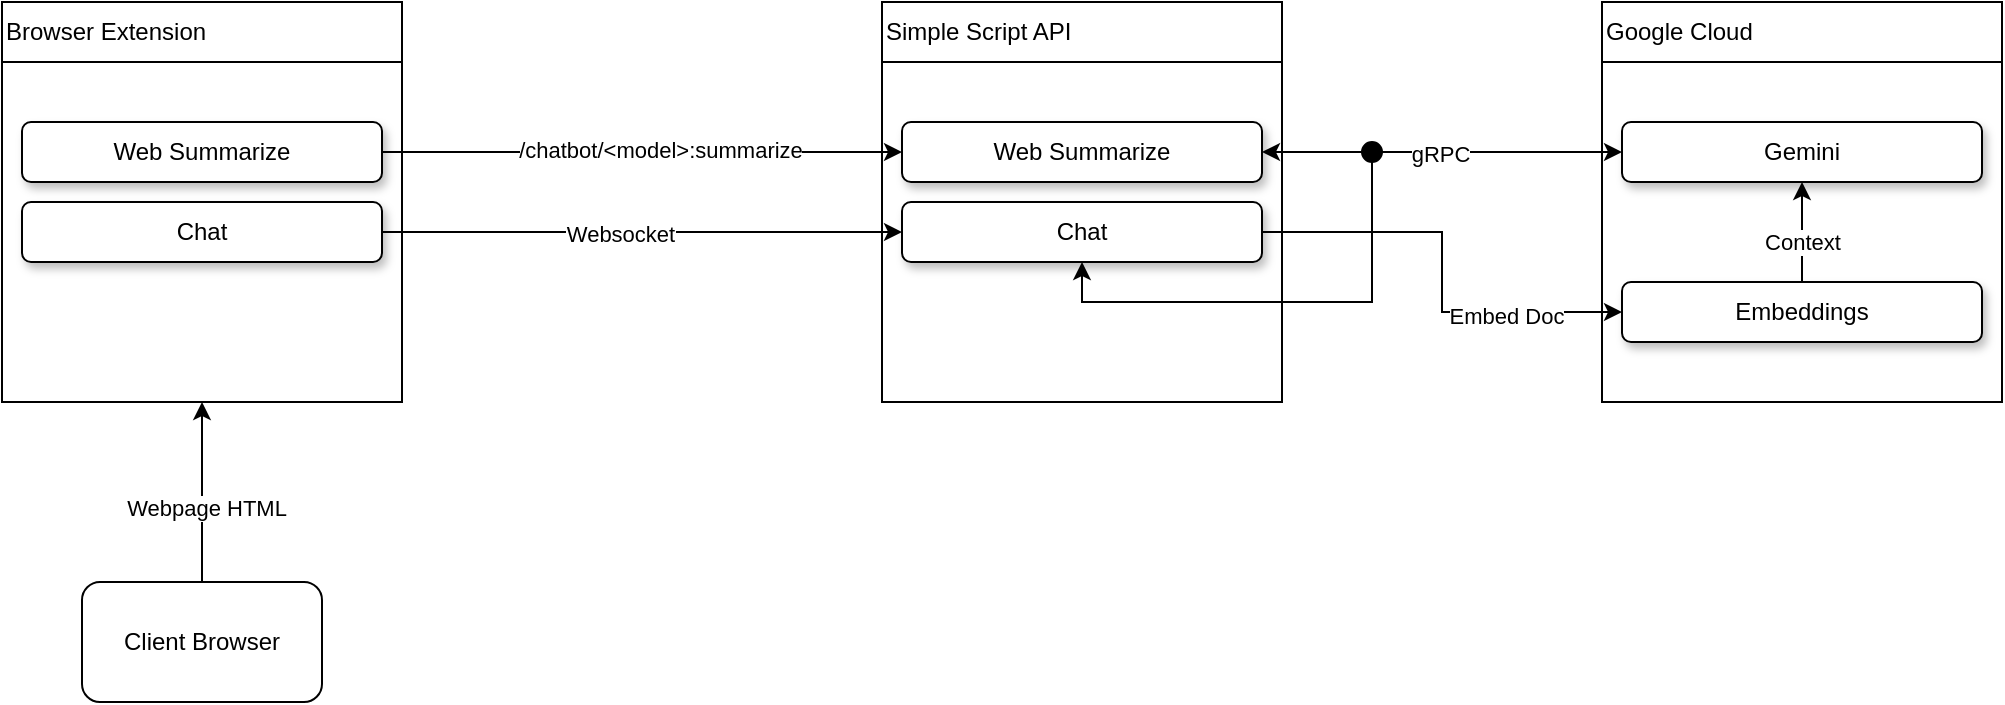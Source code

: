 <mxfile version="24.2.2" type="device">
  <diagram name="MVP Diagram" id="QGUymX_L18p_hUsMqQyJ">
    <mxGraphModel dx="1185" dy="605" grid="1" gridSize="10" guides="1" tooltips="1" connect="1" arrows="1" fold="1" page="1" pageScale="1" pageWidth="850" pageHeight="1100" math="0" shadow="0">
      <root>
        <mxCell id="0" />
        <mxCell id="1" parent="0" />
        <mxCell id="NcB8pCQ65t_ctHMp_CGm-4" value="" style="group" vertex="1" connectable="0" parent="1">
          <mxGeometry x="160" y="520" width="120" height="60" as="geometry" />
        </mxCell>
        <mxCell id="NcB8pCQ65t_ctHMp_CGm-2" value="" style="rounded=1;whiteSpace=wrap;html=1;" vertex="1" parent="NcB8pCQ65t_ctHMp_CGm-4">
          <mxGeometry width="120" height="60" as="geometry" />
        </mxCell>
        <mxCell id="NcB8pCQ65t_ctHMp_CGm-3" value="Client Browser" style="text;html=1;align=center;verticalAlign=middle;whiteSpace=wrap;rounded=0;" vertex="1" parent="NcB8pCQ65t_ctHMp_CGm-4">
          <mxGeometry y="15" width="120" height="30" as="geometry" />
        </mxCell>
        <mxCell id="NcB8pCQ65t_ctHMp_CGm-8" value="" style="whiteSpace=wrap;html=1;aspect=fixed;" vertex="1" parent="1">
          <mxGeometry x="120" y="230" width="200" height="200" as="geometry" />
        </mxCell>
        <mxCell id="NcB8pCQ65t_ctHMp_CGm-11" style="edgeStyle=orthogonalEdgeStyle;rounded=0;orthogonalLoop=1;jettySize=auto;html=1;" edge="1" parent="1" source="NcB8pCQ65t_ctHMp_CGm-2" target="NcB8pCQ65t_ctHMp_CGm-8">
          <mxGeometry relative="1" as="geometry" />
        </mxCell>
        <mxCell id="NcB8pCQ65t_ctHMp_CGm-21" value="Webpage HTML" style="edgeLabel;html=1;align=center;verticalAlign=middle;resizable=0;points=[];" vertex="1" connectable="0" parent="NcB8pCQ65t_ctHMp_CGm-11">
          <mxGeometry x="-0.181" y="-2" relative="1" as="geometry">
            <mxPoint as="offset" />
          </mxGeometry>
        </mxCell>
        <mxCell id="NcB8pCQ65t_ctHMp_CGm-12" value="Browser Extension" style="text;html=1;align=left;verticalAlign=middle;whiteSpace=wrap;rounded=0;perimeterSpacing=0;strokeColor=default;" vertex="1" parent="1">
          <mxGeometry x="120" y="230" width="200" height="30" as="geometry" />
        </mxCell>
        <mxCell id="NcB8pCQ65t_ctHMp_CGm-18" value="" style="group;shadow=0;" vertex="1" connectable="0" parent="1">
          <mxGeometry x="130" y="330" width="180" height="30" as="geometry" />
        </mxCell>
        <mxCell id="NcB8pCQ65t_ctHMp_CGm-19" value="" style="rounded=1;whiteSpace=wrap;html=1;shadow=1;" vertex="1" parent="NcB8pCQ65t_ctHMp_CGm-18">
          <mxGeometry width="180" height="30" as="geometry" />
        </mxCell>
        <mxCell id="NcB8pCQ65t_ctHMp_CGm-20" value="Chat" style="text;html=1;align=center;verticalAlign=middle;whiteSpace=wrap;rounded=0;" vertex="1" parent="NcB8pCQ65t_ctHMp_CGm-18">
          <mxGeometry y="7.5" width="180" height="15" as="geometry" />
        </mxCell>
        <mxCell id="NcB8pCQ65t_ctHMp_CGm-25" value="" style="group" vertex="1" connectable="0" parent="1">
          <mxGeometry x="130" y="290" width="180" height="30" as="geometry" />
        </mxCell>
        <mxCell id="NcB8pCQ65t_ctHMp_CGm-26" value="" style="rounded=1;whiteSpace=wrap;html=1;shadow=1;" vertex="1" parent="NcB8pCQ65t_ctHMp_CGm-25">
          <mxGeometry width="180" height="30" as="geometry" />
        </mxCell>
        <mxCell id="NcB8pCQ65t_ctHMp_CGm-27" value="Web Summarize" style="text;html=1;align=center;verticalAlign=middle;whiteSpace=wrap;rounded=0;" vertex="1" parent="NcB8pCQ65t_ctHMp_CGm-25">
          <mxGeometry y="7.5" width="180" height="15" as="geometry" />
        </mxCell>
        <mxCell id="NcB8pCQ65t_ctHMp_CGm-38" value="" style="group" vertex="1" connectable="0" parent="1">
          <mxGeometry x="560" y="230" width="200" height="200" as="geometry" />
        </mxCell>
        <mxCell id="NcB8pCQ65t_ctHMp_CGm-30" value="" style="whiteSpace=wrap;html=1;aspect=fixed;" vertex="1" parent="NcB8pCQ65t_ctHMp_CGm-38">
          <mxGeometry width="200" height="200" as="geometry" />
        </mxCell>
        <mxCell id="NcB8pCQ65t_ctHMp_CGm-31" value="Simple Script API" style="text;html=1;align=left;verticalAlign=middle;whiteSpace=wrap;rounded=0;perimeterSpacing=0;strokeColor=default;" vertex="1" parent="NcB8pCQ65t_ctHMp_CGm-38">
          <mxGeometry width="200" height="30" as="geometry" />
        </mxCell>
        <mxCell id="NcB8pCQ65t_ctHMp_CGm-32" value="" style="group" vertex="1" connectable="0" parent="NcB8pCQ65t_ctHMp_CGm-38">
          <mxGeometry x="10" y="60" width="180" height="30" as="geometry" />
        </mxCell>
        <mxCell id="NcB8pCQ65t_ctHMp_CGm-33" value="" style="rounded=1;whiteSpace=wrap;html=1;shadow=1;" vertex="1" parent="NcB8pCQ65t_ctHMp_CGm-32">
          <mxGeometry width="180" height="30" as="geometry" />
        </mxCell>
        <mxCell id="NcB8pCQ65t_ctHMp_CGm-34" value="Web Summarize" style="text;html=1;align=center;verticalAlign=middle;whiteSpace=wrap;rounded=0;" vertex="1" parent="NcB8pCQ65t_ctHMp_CGm-32">
          <mxGeometry y="7.5" width="180" height="15" as="geometry" />
        </mxCell>
        <mxCell id="NcB8pCQ65t_ctHMp_CGm-39" style="edgeStyle=orthogonalEdgeStyle;rounded=0;orthogonalLoop=1;jettySize=auto;html=1;entryX=0;entryY=0.5;entryDx=0;entryDy=0;" edge="1" parent="1" source="NcB8pCQ65t_ctHMp_CGm-27" target="NcB8pCQ65t_ctHMp_CGm-34">
          <mxGeometry relative="1" as="geometry" />
        </mxCell>
        <mxCell id="NcB8pCQ65t_ctHMp_CGm-40" value="/chatbot/&amp;lt;model&amp;gt;:summarize" style="edgeLabel;html=1;align=center;verticalAlign=middle;resizable=0;points=[];" vertex="1" connectable="0" parent="NcB8pCQ65t_ctHMp_CGm-39">
          <mxGeometry x="0.07" y="1" relative="1" as="geometry">
            <mxPoint as="offset" />
          </mxGeometry>
        </mxCell>
        <mxCell id="NcB8pCQ65t_ctHMp_CGm-42" value="" style="group" vertex="1" connectable="0" parent="1">
          <mxGeometry x="920" y="230" width="200" height="200" as="geometry" />
        </mxCell>
        <mxCell id="NcB8pCQ65t_ctHMp_CGm-43" value="" style="whiteSpace=wrap;html=1;aspect=fixed;" vertex="1" parent="NcB8pCQ65t_ctHMp_CGm-42">
          <mxGeometry width="200" height="200" as="geometry" />
        </mxCell>
        <mxCell id="NcB8pCQ65t_ctHMp_CGm-44" value="Google Cloud" style="text;html=1;align=left;verticalAlign=middle;whiteSpace=wrap;rounded=0;perimeterSpacing=0;strokeColor=default;" vertex="1" parent="NcB8pCQ65t_ctHMp_CGm-42">
          <mxGeometry width="200" height="30" as="geometry" />
        </mxCell>
        <mxCell id="NcB8pCQ65t_ctHMp_CGm-45" value="" style="group" vertex="1" connectable="0" parent="NcB8pCQ65t_ctHMp_CGm-42">
          <mxGeometry x="10" y="60" width="180" height="30" as="geometry" />
        </mxCell>
        <mxCell id="NcB8pCQ65t_ctHMp_CGm-46" value="" style="rounded=1;whiteSpace=wrap;html=1;shadow=1;" vertex="1" parent="NcB8pCQ65t_ctHMp_CGm-45">
          <mxGeometry width="180" height="30" as="geometry" />
        </mxCell>
        <mxCell id="NcB8pCQ65t_ctHMp_CGm-47" value="Gemini" style="text;html=1;align=center;verticalAlign=middle;whiteSpace=wrap;rounded=0;" vertex="1" parent="NcB8pCQ65t_ctHMp_CGm-45">
          <mxGeometry y="7.5" width="180" height="15" as="geometry" />
        </mxCell>
        <mxCell id="NcB8pCQ65t_ctHMp_CGm-53" value="" style="group" vertex="1" connectable="0" parent="NcB8pCQ65t_ctHMp_CGm-42">
          <mxGeometry x="10" y="140" width="180" height="30" as="geometry" />
        </mxCell>
        <mxCell id="NcB8pCQ65t_ctHMp_CGm-54" value="" style="rounded=1;whiteSpace=wrap;html=1;shadow=1;" vertex="1" parent="NcB8pCQ65t_ctHMp_CGm-53">
          <mxGeometry width="180" height="30" as="geometry" />
        </mxCell>
        <mxCell id="NcB8pCQ65t_ctHMp_CGm-58" value="Embeddings" style="text;html=1;align=center;verticalAlign=middle;whiteSpace=wrap;rounded=0;" vertex="1" parent="NcB8pCQ65t_ctHMp_CGm-53">
          <mxGeometry y="7.5" width="180" height="15" as="geometry" />
        </mxCell>
        <mxCell id="NcB8pCQ65t_ctHMp_CGm-60" style="edgeStyle=orthogonalEdgeStyle;rounded=0;orthogonalLoop=1;jettySize=auto;html=1;entryX=0.5;entryY=1;entryDx=0;entryDy=0;" edge="1" parent="NcB8pCQ65t_ctHMp_CGm-42" source="NcB8pCQ65t_ctHMp_CGm-54" target="NcB8pCQ65t_ctHMp_CGm-46">
          <mxGeometry relative="1" as="geometry" />
        </mxCell>
        <mxCell id="NcB8pCQ65t_ctHMp_CGm-61" value="Context" style="edgeLabel;html=1;align=center;verticalAlign=middle;resizable=0;points=[];" vertex="1" connectable="0" parent="NcB8pCQ65t_ctHMp_CGm-60">
          <mxGeometry x="-0.173" relative="1" as="geometry">
            <mxPoint as="offset" />
          </mxGeometry>
        </mxCell>
        <mxCell id="NcB8pCQ65t_ctHMp_CGm-50" value="" style="group;shadow=0;" vertex="1" connectable="0" parent="1">
          <mxGeometry x="570" y="330" width="180" height="30" as="geometry" />
        </mxCell>
        <mxCell id="NcB8pCQ65t_ctHMp_CGm-51" value="" style="rounded=1;whiteSpace=wrap;html=1;shadow=1;" vertex="1" parent="NcB8pCQ65t_ctHMp_CGm-50">
          <mxGeometry width="180" height="30" as="geometry" />
        </mxCell>
        <mxCell id="NcB8pCQ65t_ctHMp_CGm-52" value="Chat" style="text;html=1;align=center;verticalAlign=middle;whiteSpace=wrap;rounded=0;" vertex="1" parent="NcB8pCQ65t_ctHMp_CGm-50">
          <mxGeometry y="7.5" width="180" height="15" as="geometry" />
        </mxCell>
        <mxCell id="NcB8pCQ65t_ctHMp_CGm-63" style="edgeStyle=orthogonalEdgeStyle;rounded=0;orthogonalLoop=1;jettySize=auto;html=1;entryX=0;entryY=0.5;entryDx=0;entryDy=0;" edge="1" parent="1" source="NcB8pCQ65t_ctHMp_CGm-52" target="NcB8pCQ65t_ctHMp_CGm-58">
          <mxGeometry relative="1" as="geometry" />
        </mxCell>
        <mxCell id="NcB8pCQ65t_ctHMp_CGm-64" value="Embed Doc" style="edgeLabel;html=1;align=center;verticalAlign=middle;resizable=0;points=[];" vertex="1" connectable="0" parent="NcB8pCQ65t_ctHMp_CGm-63">
          <mxGeometry x="0.473" y="-2" relative="1" as="geometry">
            <mxPoint as="offset" />
          </mxGeometry>
        </mxCell>
        <mxCell id="NcB8pCQ65t_ctHMp_CGm-72" style="edgeStyle=orthogonalEdgeStyle;rounded=0;orthogonalLoop=1;jettySize=auto;html=1;exitX=0.5;exitY=1;exitDx=0;exitDy=0;entryX=0.5;entryY=1;entryDx=0;entryDy=0;" edge="1" parent="1" source="NcB8pCQ65t_ctHMp_CGm-65" target="NcB8pCQ65t_ctHMp_CGm-51">
          <mxGeometry relative="1" as="geometry" />
        </mxCell>
        <mxCell id="NcB8pCQ65t_ctHMp_CGm-65" value="" style="ellipse;whiteSpace=wrap;html=1;aspect=fixed;fillColor=#000000;" vertex="1" parent="1">
          <mxGeometry x="800" y="300" width="10" height="10" as="geometry" />
        </mxCell>
        <mxCell id="NcB8pCQ65t_ctHMp_CGm-71" style="edgeStyle=orthogonalEdgeStyle;rounded=0;orthogonalLoop=1;jettySize=auto;html=1;entryX=1;entryY=0.5;entryDx=0;entryDy=0;startArrow=classic;startFill=1;" edge="1" parent="1" source="NcB8pCQ65t_ctHMp_CGm-46" target="NcB8pCQ65t_ctHMp_CGm-34">
          <mxGeometry relative="1" as="geometry" />
        </mxCell>
        <mxCell id="NcB8pCQ65t_ctHMp_CGm-73" value="gRPC" style="edgeLabel;html=1;align=center;verticalAlign=middle;resizable=0;points=[];" vertex="1" connectable="0" parent="NcB8pCQ65t_ctHMp_CGm-71">
          <mxGeometry x="0.018" y="1" relative="1" as="geometry">
            <mxPoint as="offset" />
          </mxGeometry>
        </mxCell>
        <mxCell id="NcB8pCQ65t_ctHMp_CGm-74" style="edgeStyle=orthogonalEdgeStyle;rounded=0;orthogonalLoop=1;jettySize=auto;html=1;" edge="1" parent="1" source="NcB8pCQ65t_ctHMp_CGm-20" target="NcB8pCQ65t_ctHMp_CGm-52">
          <mxGeometry relative="1" as="geometry" />
        </mxCell>
        <mxCell id="NcB8pCQ65t_ctHMp_CGm-75" value="Websocket" style="edgeLabel;html=1;align=center;verticalAlign=middle;resizable=0;points=[];" vertex="1" connectable="0" parent="NcB8pCQ65t_ctHMp_CGm-74">
          <mxGeometry x="-0.085" y="-1" relative="1" as="geometry">
            <mxPoint as="offset" />
          </mxGeometry>
        </mxCell>
      </root>
    </mxGraphModel>
  </diagram>
</mxfile>
